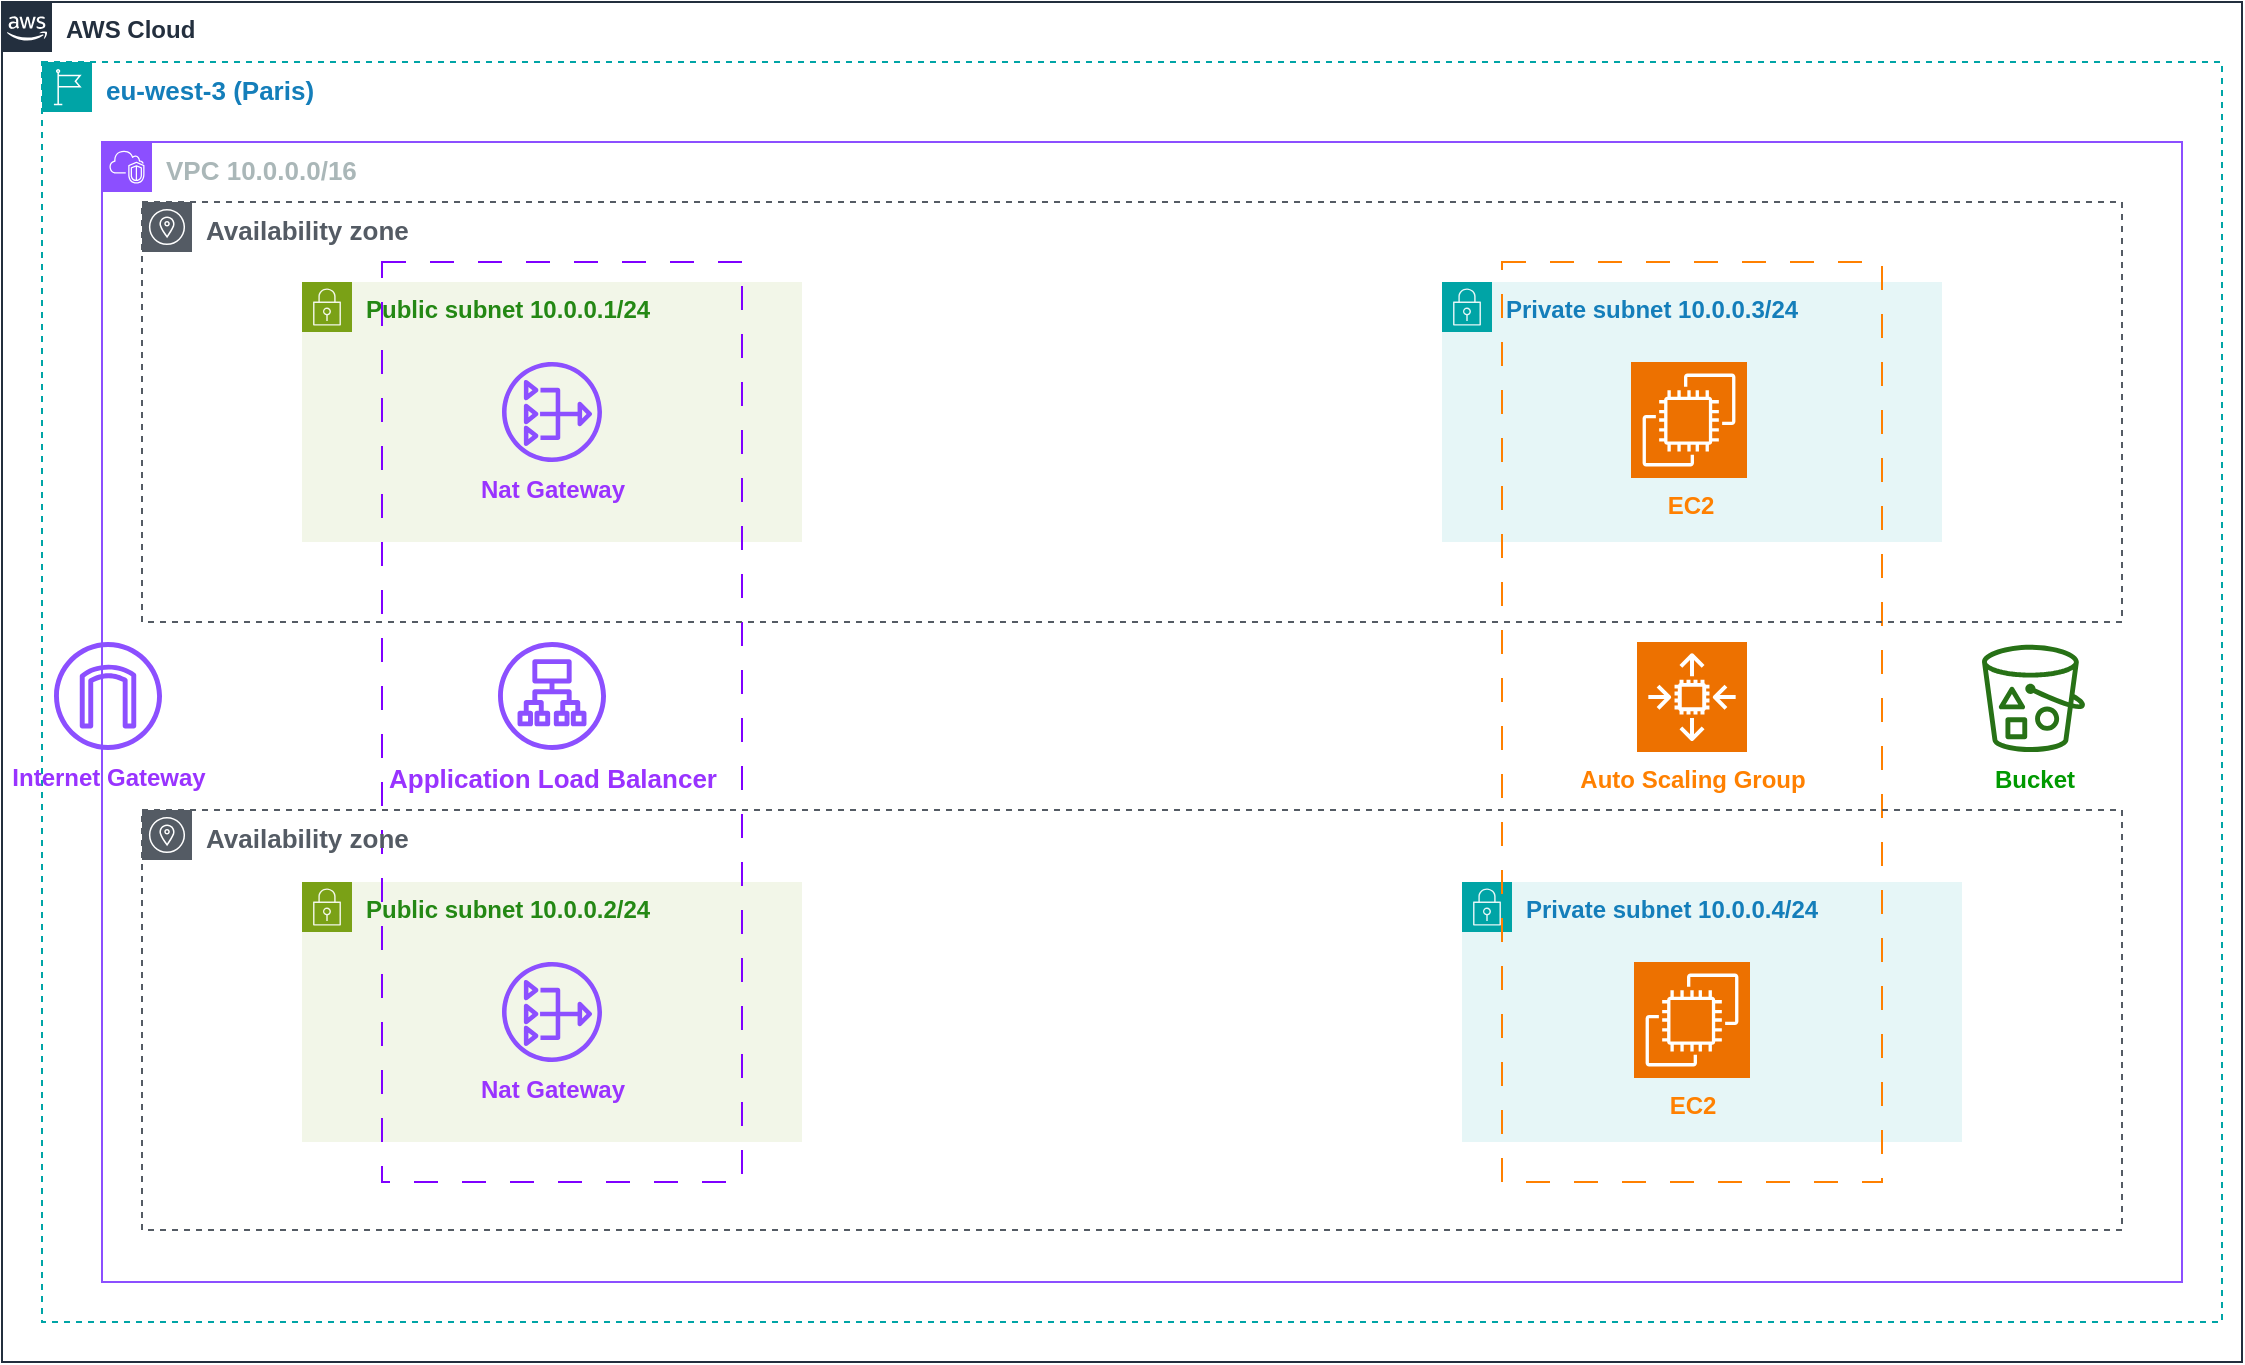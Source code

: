 <mxfile version="26.2.12">
  <diagram id="Ht1M8jgEwFfnCIfOTk4-" name="Page-1">
    <mxGraphModel dx="1241" dy="888" grid="1" gridSize="10" guides="1" tooltips="1" connect="1" arrows="1" fold="1" page="1" pageScale="1" pageWidth="1169" pageHeight="827" math="0" shadow="0">
      <root>
        <mxCell id="0" />
        <mxCell id="1" parent="0" />
        <mxCell id="UEzPUAAOIrF-is8g5C7q-74" value="&lt;b&gt;AWS Cloud&lt;/b&gt;" style="points=[[0,0],[0.25,0],[0.5,0],[0.75,0],[1,0],[1,0.25],[1,0.5],[1,0.75],[1,1],[0.75,1],[0.5,1],[0.25,1],[0,1],[0,0.75],[0,0.5],[0,0.25]];outlineConnect=0;gradientColor=none;html=1;whiteSpace=wrap;fontSize=12;fontStyle=0;shape=mxgraph.aws4.group;grIcon=mxgraph.aws4.group_aws_cloud_alt;strokeColor=#232F3E;fillColor=none;verticalAlign=top;align=left;spacingLeft=30;fontColor=#232F3E;dashed=0;labelBackgroundColor=#ffffff;container=1;pointerEvents=0;collapsible=0;recursiveResize=0;" parent="1" vertex="1">
          <mxGeometry x="30" y="50" width="1120" height="680" as="geometry" />
        </mxCell>
        <mxCell id="QF0fgMjlyhS2rDeq32wS-2" value="&lt;font style=&quot;font-size: 13px;&quot;&gt;&lt;b&gt;eu-west-3 (Paris)&lt;/b&gt;&lt;/font&gt;" style="points=[[0,0],[0.25,0],[0.5,0],[0.75,0],[1,0],[1,0.25],[1,0.5],[1,0.75],[1,1],[0.75,1],[0.5,1],[0.25,1],[0,1],[0,0.75],[0,0.5],[0,0.25]];outlineConnect=0;gradientColor=none;html=1;whiteSpace=wrap;fontSize=12;fontStyle=0;container=1;pointerEvents=0;collapsible=0;recursiveResize=0;shape=mxgraph.aws4.group;grIcon=mxgraph.aws4.group_region;strokeColor=#00A4A6;fillColor=none;verticalAlign=top;align=left;spacingLeft=30;fontColor=#147EBA;dashed=1;" vertex="1" parent="1">
          <mxGeometry x="50" y="80" width="1090" height="630" as="geometry" />
        </mxCell>
        <mxCell id="QF0fgMjlyhS2rDeq32wS-3" value="&lt;font style=&quot;font-size: 13px;&quot;&gt;&lt;b&gt;VPC 10.0.0.0/16&lt;/b&gt;&lt;/font&gt;" style="points=[[0,0],[0.25,0],[0.5,0],[0.75,0],[1,0],[1,0.25],[1,0.5],[1,0.75],[1,1],[0.75,1],[0.5,1],[0.25,1],[0,1],[0,0.75],[0,0.5],[0,0.25]];outlineConnect=0;gradientColor=none;html=1;whiteSpace=wrap;fontSize=12;fontStyle=0;container=1;pointerEvents=0;collapsible=0;recursiveResize=0;shape=mxgraph.aws4.group;grIcon=mxgraph.aws4.group_vpc2;strokeColor=#8C4FFF;fillColor=none;verticalAlign=top;align=left;spacingLeft=30;fontColor=#AAB7B8;dashed=0;" vertex="1" parent="QF0fgMjlyhS2rDeq32wS-2">
          <mxGeometry x="30" y="40" width="1040" height="570" as="geometry" />
        </mxCell>
        <mxCell id="QF0fgMjlyhS2rDeq32wS-10" value="&lt;b&gt;Public subnet 10.0.0.1/24&lt;/b&gt;" style="points=[[0,0],[0.25,0],[0.5,0],[0.75,0],[1,0],[1,0.25],[1,0.5],[1,0.75],[1,1],[0.75,1],[0.5,1],[0.25,1],[0,1],[0,0.75],[0,0.5],[0,0.25]];outlineConnect=0;gradientColor=none;html=1;whiteSpace=wrap;fontSize=12;fontStyle=0;container=1;pointerEvents=0;collapsible=0;recursiveResize=0;shape=mxgraph.aws4.group;grIcon=mxgraph.aws4.group_security_group;grStroke=0;strokeColor=#7AA116;fillColor=#F2F6E8;verticalAlign=top;align=left;spacingLeft=30;fontColor=#248814;dashed=0;" vertex="1" parent="QF0fgMjlyhS2rDeq32wS-3">
          <mxGeometry x="100" y="70" width="250" height="130" as="geometry" />
        </mxCell>
        <mxCell id="QF0fgMjlyhS2rDeq32wS-40" value="&lt;b&gt;&lt;span style=&quot;color: rgb(153, 51, 255);&quot;&gt;Nat Gateway&lt;/span&gt;&lt;/b&gt;" style="sketch=0;outlineConnect=0;fontColor=#232F3E;gradientColor=none;fillColor=#8C4FFF;strokeColor=none;dashed=0;verticalLabelPosition=bottom;verticalAlign=top;align=center;html=1;fontSize=12;fontStyle=0;aspect=fixed;pointerEvents=1;shape=mxgraph.aws4.nat_gateway;" vertex="1" parent="QF0fgMjlyhS2rDeq32wS-10">
          <mxGeometry x="100" y="40" width="50" height="50" as="geometry" />
        </mxCell>
        <mxCell id="QF0fgMjlyhS2rDeq32wS-13" value="&lt;b&gt;Public subnet 10.0.0.2/24&lt;/b&gt;" style="points=[[0,0],[0.25,0],[0.5,0],[0.75,0],[1,0],[1,0.25],[1,0.5],[1,0.75],[1,1],[0.75,1],[0.5,1],[0.25,1],[0,1],[0,0.75],[0,0.5],[0,0.25]];outlineConnect=0;gradientColor=none;html=1;whiteSpace=wrap;fontSize=12;fontStyle=0;container=1;pointerEvents=0;collapsible=0;recursiveResize=0;shape=mxgraph.aws4.group;grIcon=mxgraph.aws4.group_security_group;grStroke=0;strokeColor=#7AA116;fillColor=#F2F6E8;verticalAlign=top;align=left;spacingLeft=30;fontColor=#248814;dashed=0;" vertex="1" parent="QF0fgMjlyhS2rDeq32wS-3">
          <mxGeometry x="100" y="370" width="250" height="130" as="geometry" />
        </mxCell>
        <mxCell id="QF0fgMjlyhS2rDeq32wS-26" value="&lt;b&gt;&lt;span style=&quot;color: rgb(153, 51, 255);&quot;&gt;Nat Gateway&lt;/span&gt;&lt;/b&gt;" style="sketch=0;outlineConnect=0;fontColor=#232F3E;gradientColor=none;fillColor=#8C4FFF;strokeColor=none;dashed=0;verticalLabelPosition=bottom;verticalAlign=top;align=center;html=1;fontSize=12;fontStyle=0;aspect=fixed;pointerEvents=1;shape=mxgraph.aws4.nat_gateway;" vertex="1" parent="QF0fgMjlyhS2rDeq32wS-13">
          <mxGeometry x="100" y="40" width="50" height="50" as="geometry" />
        </mxCell>
        <mxCell id="QF0fgMjlyhS2rDeq32wS-16" value="&lt;b&gt;Private subnet 10.0.0.3/24&lt;/b&gt;" style="points=[[0,0],[0.25,0],[0.5,0],[0.75,0],[1,0],[1,0.25],[1,0.5],[1,0.75],[1,1],[0.75,1],[0.5,1],[0.25,1],[0,1],[0,0.75],[0,0.5],[0,0.25]];outlineConnect=0;gradientColor=none;html=1;whiteSpace=wrap;fontSize=12;fontStyle=0;container=1;pointerEvents=0;collapsible=0;recursiveResize=0;shape=mxgraph.aws4.group;grIcon=mxgraph.aws4.group_security_group;grStroke=0;strokeColor=#00A4A6;fillColor=#E6F6F7;verticalAlign=top;align=left;spacingLeft=30;fontColor=#147EBA;dashed=0;" vertex="1" parent="QF0fgMjlyhS2rDeq32wS-3">
          <mxGeometry x="670" y="70" width="250" height="130" as="geometry" />
        </mxCell>
        <mxCell id="QF0fgMjlyhS2rDeq32wS-24" value="&lt;b&gt;Private subnet 10.0.0.4/24&lt;/b&gt;" style="points=[[0,0],[0.25,0],[0.5,0],[0.75,0],[1,0],[1,0.25],[1,0.5],[1,0.75],[1,1],[0.75,1],[0.5,1],[0.25,1],[0,1],[0,0.75],[0,0.5],[0,0.25]];outlineConnect=0;gradientColor=none;html=1;whiteSpace=wrap;fontSize=12;fontStyle=0;container=1;pointerEvents=0;collapsible=0;recursiveResize=0;shape=mxgraph.aws4.group;grIcon=mxgraph.aws4.group_security_group;grStroke=0;strokeColor=#00A4A6;fillColor=#E6F6F7;verticalAlign=top;align=left;spacingLeft=30;fontColor=#147EBA;dashed=0;" vertex="1" parent="QF0fgMjlyhS2rDeq32wS-3">
          <mxGeometry x="680" y="370" width="250" height="130" as="geometry" />
        </mxCell>
        <mxCell id="QF0fgMjlyhS2rDeq32wS-27" value="&lt;font style=&quot;font-size: 13px;&quot;&gt;&lt;b&gt;&lt;font style=&quot;color: rgb(153, 51, 255);&quot;&gt;Application Load Balancer&lt;/font&gt;&lt;/b&gt;&lt;/font&gt;" style="sketch=0;outlineConnect=0;fontColor=#232F3E;gradientColor=none;fillColor=#8C4FFF;strokeColor=none;dashed=0;verticalLabelPosition=bottom;verticalAlign=top;align=center;html=1;fontSize=12;fontStyle=0;aspect=fixed;pointerEvents=1;shape=mxgraph.aws4.application_load_balancer;" vertex="1" parent="QF0fgMjlyhS2rDeq32wS-3">
          <mxGeometry x="198" y="250" width="54" height="54" as="geometry" />
        </mxCell>
        <mxCell id="QF0fgMjlyhS2rDeq32wS-29" value="&lt;b&gt;&lt;span style=&quot;color: rgb(153, 51, 255);&quot;&gt;Internet Gateway&lt;/span&gt;&lt;/b&gt;" style="sketch=0;outlineConnect=0;fontColor=#232F3E;gradientColor=none;fillColor=#8C4FFF;strokeColor=none;dashed=0;verticalLabelPosition=bottom;verticalAlign=top;align=center;html=1;fontSize=12;fontStyle=0;aspect=fixed;pointerEvents=1;shape=mxgraph.aws4.internet_gateway;" vertex="1" parent="QF0fgMjlyhS2rDeq32wS-3">
          <mxGeometry x="-24" y="250" width="54" height="54" as="geometry" />
        </mxCell>
        <mxCell id="QF0fgMjlyhS2rDeq32wS-31" value="&lt;b&gt;&lt;span style=&quot;color: rgb(255, 128, 0);&quot;&gt;Auto Scaling Group&lt;/span&gt;&lt;/b&gt;" style="sketch=0;points=[[0,0,0],[0.25,0,0],[0.5,0,0],[0.75,0,0],[1,0,0],[0,1,0],[0.25,1,0],[0.5,1,0],[0.75,1,0],[1,1,0],[0,0.25,0],[0,0.5,0],[0,0.75,0],[1,0.25,0],[1,0.5,0],[1,0.75,0]];outlineConnect=0;fontColor=#232F3E;fillColor=#ED7100;strokeColor=#ffffff;dashed=0;verticalLabelPosition=bottom;verticalAlign=top;align=center;html=1;fontSize=12;fontStyle=0;aspect=fixed;shape=mxgraph.aws4.resourceIcon;resIcon=mxgraph.aws4.auto_scaling2;" vertex="1" parent="QF0fgMjlyhS2rDeq32wS-3">
          <mxGeometry x="767.5" y="250" width="55" height="55" as="geometry" />
        </mxCell>
        <mxCell id="UEzPUAAOIrF-is8g5C7q-78" value="&lt;b style=&quot;color: rgb(26, 51, 0);&quot;&gt;&lt;span style=&quot;color: rgb(0, 153, 0);&quot;&gt;Bucket&lt;/span&gt;&lt;/b&gt;" style="outlineConnect=0;fontColor=#232F3E;gradientColor=none;fillColor=#277116;strokeColor=none;dashed=0;verticalLabelPosition=bottom;verticalAlign=top;align=center;html=1;fontSize=12;fontStyle=0;aspect=fixed;pointerEvents=1;shape=mxgraph.aws4.bucket_with_objects;labelBackgroundColor=#ffffff;" parent="QF0fgMjlyhS2rDeq32wS-3" vertex="1">
          <mxGeometry x="940" y="251.4" width="51.54" height="53.6" as="geometry" />
        </mxCell>
        <mxCell id="QF0fgMjlyhS2rDeq32wS-35" value="" style="rounded=0;whiteSpace=wrap;html=1;fillColor=none;dashed=1;dashPattern=12 12;strokeColor=#FF8000;" vertex="1" parent="QF0fgMjlyhS2rDeq32wS-3">
          <mxGeometry x="700" y="60" width="190" height="460" as="geometry" />
        </mxCell>
        <mxCell id="QF0fgMjlyhS2rDeq32wS-39" value="" style="rounded=0;whiteSpace=wrap;html=1;fillColor=none;dashed=1;dashPattern=12 12;strokeColor=#7F00FF;movable=1;resizable=1;rotatable=1;deletable=1;editable=1;locked=0;connectable=1;" vertex="1" parent="QF0fgMjlyhS2rDeq32wS-3">
          <mxGeometry x="140" y="60" width="180" height="460" as="geometry" />
        </mxCell>
        <mxCell id="QF0fgMjlyhS2rDeq32wS-36" value="&lt;span style=&quot;color: rgb(255, 128, 0);&quot;&gt;&lt;b&gt;EC2&lt;/b&gt;&lt;/span&gt;" style="sketch=0;points=[[0,0,0],[0.25,0,0],[0.5,0,0],[0.75,0,0],[1,0,0],[0,1,0],[0.25,1,0],[0.5,1,0],[0.75,1,0],[1,1,0],[0,0.25,0],[0,0.5,0],[0,0.75,0],[1,0.25,0],[1,0.5,0],[1,0.75,0]];outlineConnect=0;fontColor=#232F3E;fillColor=#ED7100;strokeColor=#ffffff;dashed=0;verticalLabelPosition=bottom;verticalAlign=top;align=center;html=1;fontSize=12;fontStyle=0;aspect=fixed;shape=mxgraph.aws4.resourceIcon;resIcon=mxgraph.aws4.ec2;" vertex="1" parent="QF0fgMjlyhS2rDeq32wS-3">
          <mxGeometry x="764.5" y="110" width="58" height="58" as="geometry" />
        </mxCell>
        <mxCell id="QF0fgMjlyhS2rDeq32wS-38" value="&lt;span style=&quot;color: rgb(255, 128, 0);&quot;&gt;&lt;b&gt;EC2&lt;/b&gt;&lt;/span&gt;" style="sketch=0;points=[[0,0,0],[0.25,0,0],[0.5,0,0],[0.75,0,0],[1,0,0],[0,1,0],[0.25,1,0],[0.5,1,0],[0.75,1,0],[1,1,0],[0,0.25,0],[0,0.5,0],[0,0.75,0],[1,0.25,0],[1,0.5,0],[1,0.75,0]];outlineConnect=0;fontColor=#232F3E;fillColor=#ED7100;strokeColor=#ffffff;dashed=0;verticalLabelPosition=bottom;verticalAlign=top;align=center;html=1;fontSize=12;fontStyle=0;aspect=fixed;shape=mxgraph.aws4.resourceIcon;resIcon=mxgraph.aws4.ec2;" vertex="1" parent="QF0fgMjlyhS2rDeq32wS-3">
          <mxGeometry x="766" y="410" width="58" height="58" as="geometry" />
        </mxCell>
        <mxCell id="QF0fgMjlyhS2rDeq32wS-48" value="&lt;font style=&quot;font-size: 13px;&quot;&gt;&lt;b&gt;Availability zone&lt;/b&gt;&lt;/font&gt;" style="sketch=0;outlineConnect=0;gradientColor=none;html=1;whiteSpace=wrap;fontSize=12;fontStyle=0;shape=mxgraph.aws4.group;grIcon=mxgraph.aws4.group_availability_zone;strokeColor=#545B64;fillColor=none;verticalAlign=top;align=left;spacingLeft=30;fontColor=#545B64;dashed=1;" vertex="1" parent="QF0fgMjlyhS2rDeq32wS-3">
          <mxGeometry x="20" y="30" width="990" height="210" as="geometry" />
        </mxCell>
        <mxCell id="QF0fgMjlyhS2rDeq32wS-49" value="&lt;font style=&quot;font-size: 13px;&quot;&gt;&lt;b&gt;Availability zone&lt;/b&gt;&lt;/font&gt;" style="sketch=0;outlineConnect=0;gradientColor=none;html=1;whiteSpace=wrap;fontSize=12;fontStyle=0;shape=mxgraph.aws4.group;grIcon=mxgraph.aws4.group_availability_zone;strokeColor=#545B64;fillColor=none;verticalAlign=top;align=left;spacingLeft=30;fontColor=#545B64;dashed=1;" vertex="1" parent="QF0fgMjlyhS2rDeq32wS-3">
          <mxGeometry x="20" y="334" width="990" height="210" as="geometry" />
        </mxCell>
      </root>
    </mxGraphModel>
  </diagram>
</mxfile>
